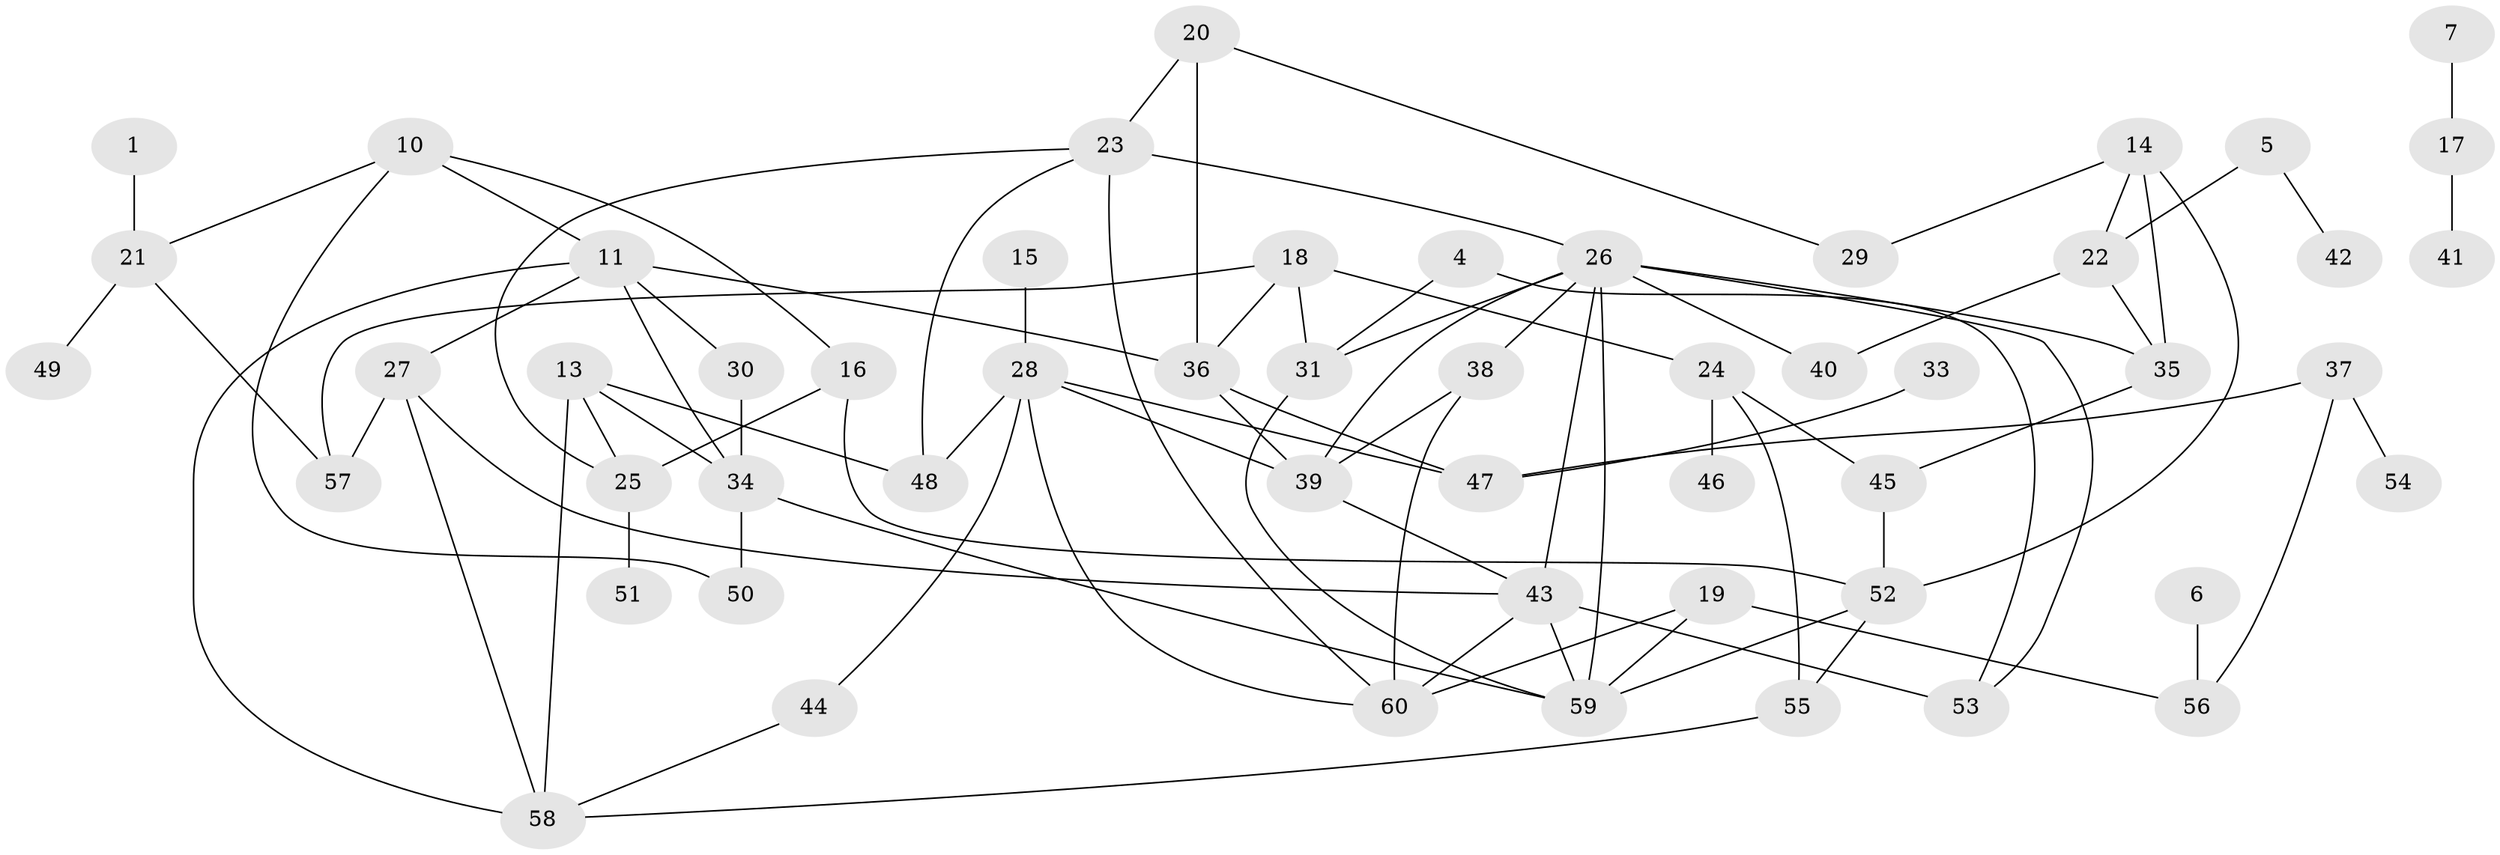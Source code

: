 // original degree distribution, {3: 0.2773109243697479, 4: 0.15126050420168066, 1: 0.19327731092436976, 0: 0.05042016806722689, 5: 0.05042016806722689, 2: 0.2605042016806723, 7: 0.01680672268907563}
// Generated by graph-tools (version 1.1) at 2025/00/03/09/25 03:00:48]
// undirected, 54 vertices, 88 edges
graph export_dot {
graph [start="1"]
  node [color=gray90,style=filled];
  1;
  4;
  5;
  6;
  7;
  10;
  11;
  13;
  14;
  15;
  16;
  17;
  18;
  19;
  20;
  21;
  22;
  23;
  24;
  25;
  26;
  27;
  28;
  29;
  30;
  31;
  33;
  34;
  35;
  36;
  37;
  38;
  39;
  40;
  41;
  42;
  43;
  44;
  45;
  46;
  47;
  48;
  49;
  50;
  51;
  52;
  53;
  54;
  55;
  56;
  57;
  58;
  59;
  60;
  1 -- 21 [weight=1.0];
  4 -- 31 [weight=1.0];
  4 -- 53 [weight=1.0];
  5 -- 22 [weight=1.0];
  5 -- 42 [weight=1.0];
  6 -- 56 [weight=1.0];
  7 -- 17 [weight=1.0];
  10 -- 11 [weight=1.0];
  10 -- 16 [weight=1.0];
  10 -- 21 [weight=1.0];
  10 -- 50 [weight=1.0];
  11 -- 27 [weight=1.0];
  11 -- 30 [weight=1.0];
  11 -- 34 [weight=1.0];
  11 -- 36 [weight=1.0];
  11 -- 58 [weight=1.0];
  13 -- 25 [weight=1.0];
  13 -- 34 [weight=1.0];
  13 -- 48 [weight=1.0];
  13 -- 58 [weight=1.0];
  14 -- 22 [weight=1.0];
  14 -- 29 [weight=1.0];
  14 -- 35 [weight=1.0];
  14 -- 52 [weight=1.0];
  15 -- 28 [weight=1.0];
  16 -- 25 [weight=1.0];
  16 -- 52 [weight=1.0];
  17 -- 41 [weight=1.0];
  18 -- 24 [weight=1.0];
  18 -- 31 [weight=1.0];
  18 -- 36 [weight=1.0];
  18 -- 57 [weight=1.0];
  19 -- 56 [weight=1.0];
  19 -- 59 [weight=1.0];
  19 -- 60 [weight=1.0];
  20 -- 23 [weight=1.0];
  20 -- 29 [weight=1.0];
  20 -- 36 [weight=1.0];
  21 -- 49 [weight=1.0];
  21 -- 57 [weight=1.0];
  22 -- 35 [weight=1.0];
  22 -- 40 [weight=1.0];
  23 -- 25 [weight=1.0];
  23 -- 26 [weight=1.0];
  23 -- 48 [weight=1.0];
  23 -- 60 [weight=1.0];
  24 -- 45 [weight=1.0];
  24 -- 46 [weight=1.0];
  24 -- 55 [weight=1.0];
  25 -- 51 [weight=1.0];
  26 -- 31 [weight=1.0];
  26 -- 35 [weight=2.0];
  26 -- 38 [weight=1.0];
  26 -- 39 [weight=1.0];
  26 -- 40 [weight=1.0];
  26 -- 43 [weight=1.0];
  26 -- 53 [weight=1.0];
  26 -- 59 [weight=1.0];
  27 -- 43 [weight=1.0];
  27 -- 57 [weight=1.0];
  27 -- 58 [weight=1.0];
  28 -- 39 [weight=1.0];
  28 -- 44 [weight=1.0];
  28 -- 47 [weight=1.0];
  28 -- 48 [weight=1.0];
  28 -- 60 [weight=1.0];
  30 -- 34 [weight=1.0];
  31 -- 59 [weight=1.0];
  33 -- 47 [weight=1.0];
  34 -- 50 [weight=1.0];
  34 -- 59 [weight=1.0];
  35 -- 45 [weight=1.0];
  36 -- 39 [weight=1.0];
  36 -- 47 [weight=1.0];
  37 -- 47 [weight=1.0];
  37 -- 54 [weight=1.0];
  37 -- 56 [weight=1.0];
  38 -- 39 [weight=1.0];
  38 -- 60 [weight=1.0];
  39 -- 43 [weight=1.0];
  43 -- 53 [weight=2.0];
  43 -- 59 [weight=1.0];
  43 -- 60 [weight=1.0];
  44 -- 58 [weight=1.0];
  45 -- 52 [weight=1.0];
  52 -- 55 [weight=1.0];
  52 -- 59 [weight=1.0];
  55 -- 58 [weight=1.0];
}
